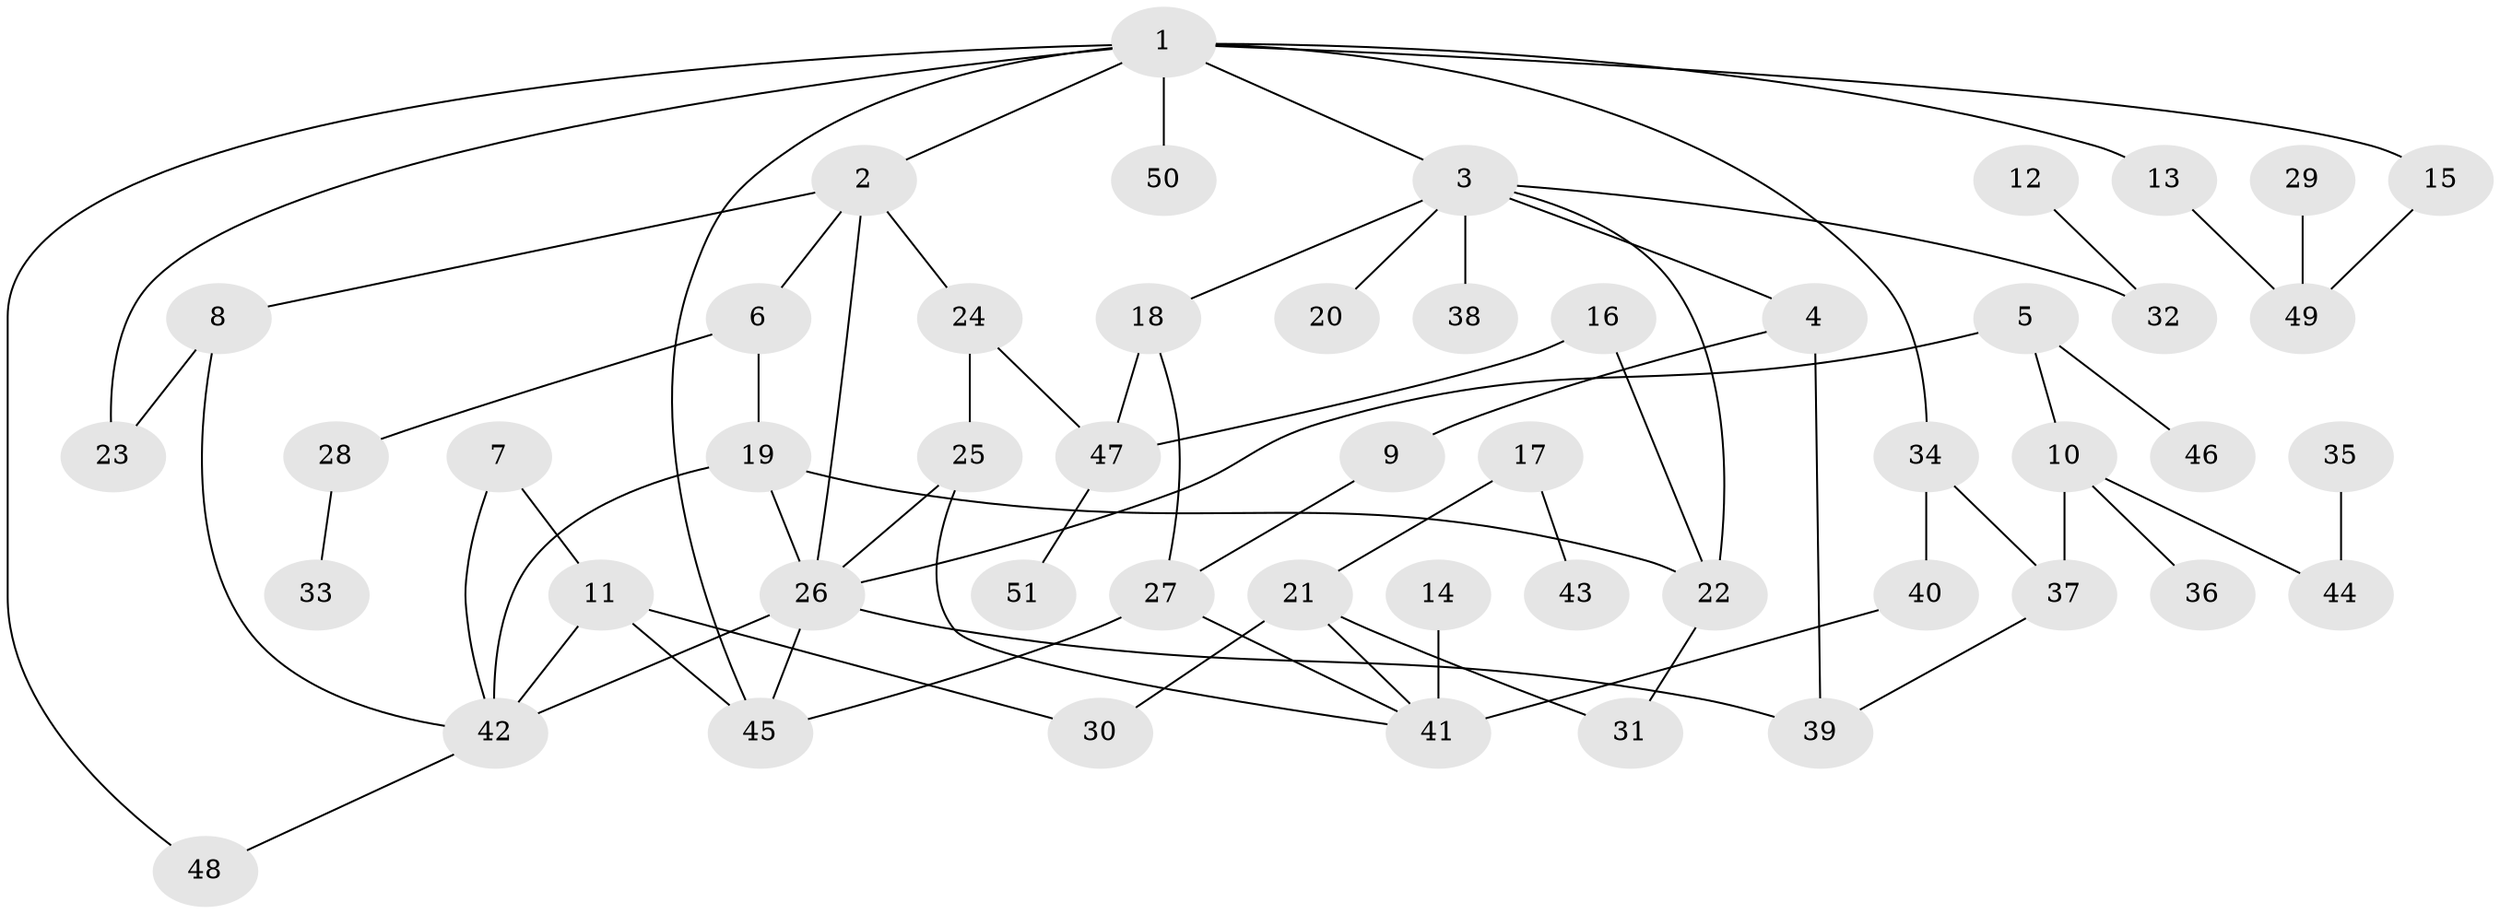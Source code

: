 // original degree distribution, {7: 0.0297029702970297, 4: 0.1485148514851485, 6: 0.019801980198019802, 3: 0.15841584158415842, 8: 0.009900990099009901, 2: 0.2871287128712871, 5: 0.019801980198019802, 1: 0.32673267326732675}
// Generated by graph-tools (version 1.1) at 2025/01/03/09/25 03:01:01]
// undirected, 51 vertices, 72 edges
graph export_dot {
graph [start="1"]
  node [color=gray90,style=filled];
  1;
  2;
  3;
  4;
  5;
  6;
  7;
  8;
  9;
  10;
  11;
  12;
  13;
  14;
  15;
  16;
  17;
  18;
  19;
  20;
  21;
  22;
  23;
  24;
  25;
  26;
  27;
  28;
  29;
  30;
  31;
  32;
  33;
  34;
  35;
  36;
  37;
  38;
  39;
  40;
  41;
  42;
  43;
  44;
  45;
  46;
  47;
  48;
  49;
  50;
  51;
  1 -- 2 [weight=1.0];
  1 -- 3 [weight=1.0];
  1 -- 13 [weight=1.0];
  1 -- 15 [weight=1.0];
  1 -- 23 [weight=1.0];
  1 -- 34 [weight=1.0];
  1 -- 45 [weight=1.0];
  1 -- 48 [weight=1.0];
  1 -- 50 [weight=1.0];
  2 -- 6 [weight=1.0];
  2 -- 8 [weight=1.0];
  2 -- 24 [weight=1.0];
  2 -- 26 [weight=1.0];
  3 -- 4 [weight=1.0];
  3 -- 18 [weight=1.0];
  3 -- 20 [weight=1.0];
  3 -- 22 [weight=1.0];
  3 -- 32 [weight=1.0];
  3 -- 38 [weight=1.0];
  4 -- 9 [weight=1.0];
  4 -- 39 [weight=1.0];
  5 -- 10 [weight=1.0];
  5 -- 26 [weight=1.0];
  5 -- 46 [weight=1.0];
  6 -- 19 [weight=1.0];
  6 -- 28 [weight=1.0];
  7 -- 11 [weight=1.0];
  7 -- 42 [weight=1.0];
  8 -- 23 [weight=1.0];
  8 -- 42 [weight=1.0];
  9 -- 27 [weight=1.0];
  10 -- 36 [weight=1.0];
  10 -- 37 [weight=1.0];
  10 -- 44 [weight=1.0];
  11 -- 30 [weight=1.0];
  11 -- 42 [weight=1.0];
  11 -- 45 [weight=1.0];
  12 -- 32 [weight=1.0];
  13 -- 49 [weight=1.0];
  14 -- 41 [weight=1.0];
  15 -- 49 [weight=1.0];
  16 -- 22 [weight=1.0];
  16 -- 47 [weight=1.0];
  17 -- 21 [weight=1.0];
  17 -- 43 [weight=1.0];
  18 -- 27 [weight=1.0];
  18 -- 47 [weight=2.0];
  19 -- 22 [weight=1.0];
  19 -- 26 [weight=1.0];
  19 -- 42 [weight=1.0];
  21 -- 30 [weight=1.0];
  21 -- 31 [weight=1.0];
  21 -- 41 [weight=1.0];
  22 -- 31 [weight=1.0];
  24 -- 25 [weight=1.0];
  24 -- 47 [weight=1.0];
  25 -- 26 [weight=1.0];
  25 -- 41 [weight=1.0];
  26 -- 39 [weight=1.0];
  26 -- 42 [weight=2.0];
  26 -- 45 [weight=1.0];
  27 -- 41 [weight=1.0];
  27 -- 45 [weight=1.0];
  28 -- 33 [weight=1.0];
  29 -- 49 [weight=1.0];
  34 -- 37 [weight=1.0];
  34 -- 40 [weight=1.0];
  35 -- 44 [weight=1.0];
  37 -- 39 [weight=1.0];
  40 -- 41 [weight=2.0];
  42 -- 48 [weight=1.0];
  47 -- 51 [weight=1.0];
}
